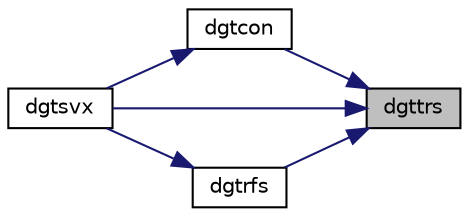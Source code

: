 digraph "dgttrs"
{
 // LATEX_PDF_SIZE
  edge [fontname="Helvetica",fontsize="10",labelfontname="Helvetica",labelfontsize="10"];
  node [fontname="Helvetica",fontsize="10",shape=record];
  rankdir="RL";
  Node1 [label="dgttrs",height=0.2,width=0.4,color="black", fillcolor="grey75", style="filled", fontcolor="black",tooltip="DGTTRS"];
  Node1 -> Node2 [dir="back",color="midnightblue",fontsize="10",style="solid",fontname="Helvetica"];
  Node2 [label="dgtcon",height=0.2,width=0.4,color="black", fillcolor="white", style="filled",URL="$dgtcon_8f.html#a55242c56fbb3243e6c9b897880182a4b",tooltip="DGTCON"];
  Node2 -> Node3 [dir="back",color="midnightblue",fontsize="10",style="solid",fontname="Helvetica"];
  Node3 [label="dgtsvx",height=0.2,width=0.4,color="black", fillcolor="white", style="filled",URL="$dgtsvx_8f.html#aa9e938f737eedf395c4429393c769d07",tooltip="DGTSVX computes the solution to system of linear equations A * X = B for GT matrices"];
  Node1 -> Node4 [dir="back",color="midnightblue",fontsize="10",style="solid",fontname="Helvetica"];
  Node4 [label="dgtrfs",height=0.2,width=0.4,color="black", fillcolor="white", style="filled",URL="$dgtrfs_8f.html#a20d15d564aefd2fcd3b19f7511dfe17a",tooltip="DGTRFS"];
  Node4 -> Node3 [dir="back",color="midnightblue",fontsize="10",style="solid",fontname="Helvetica"];
  Node1 -> Node3 [dir="back",color="midnightblue",fontsize="10",style="solid",fontname="Helvetica"];
}
